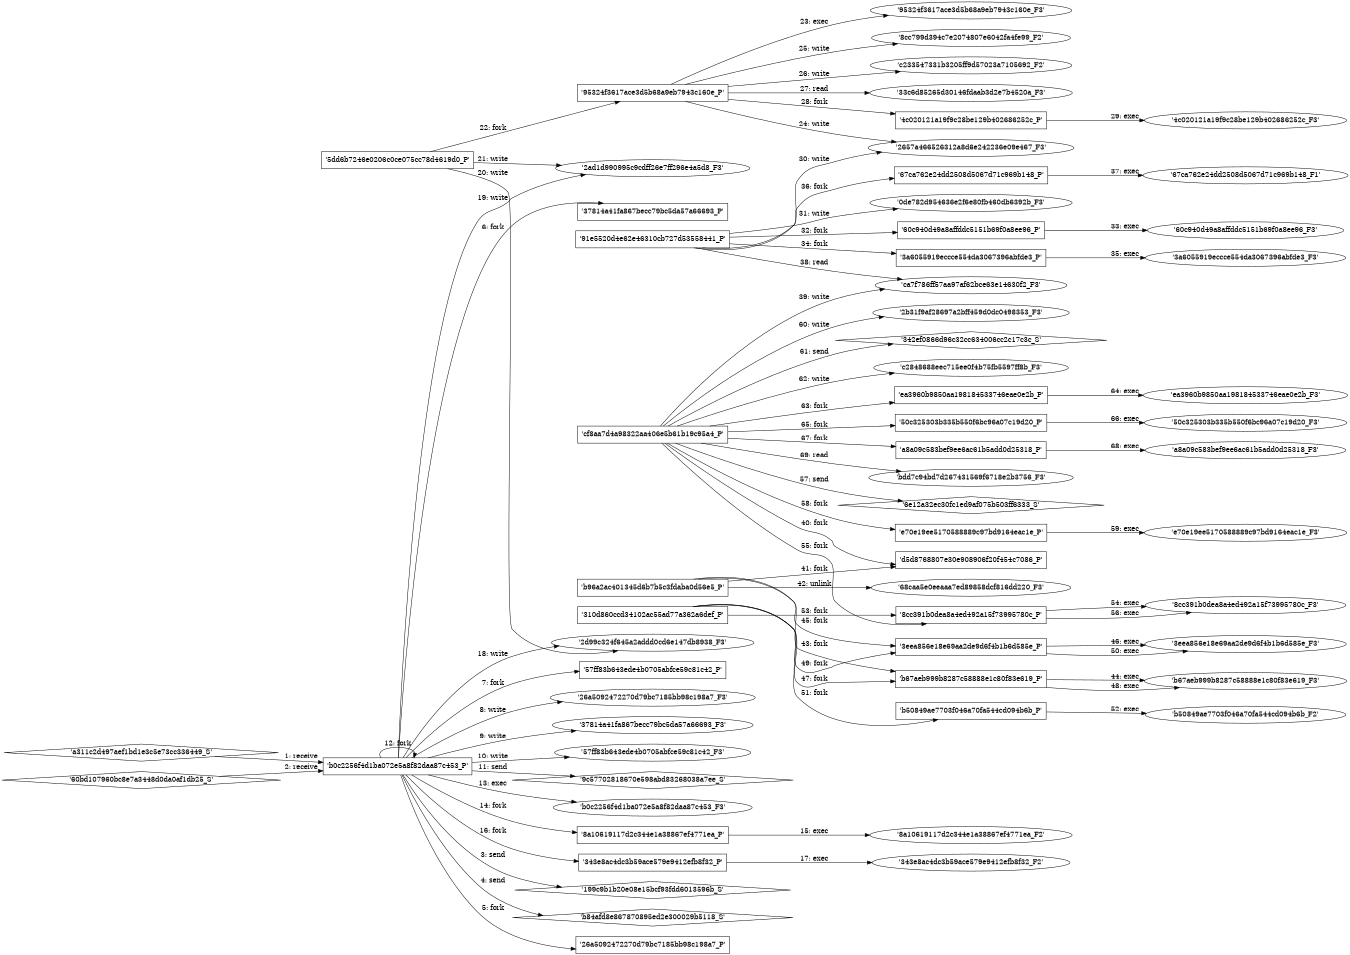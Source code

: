 digraph "D:\Learning\Paper\apt\基于CTI的攻击预警\Dataset\攻击图\ASGfromALLCTI\Threat Roundup for December 11 to December 18.dot" {
rankdir="LR"
size="9"
fixedsize="false"
splines="true"
nodesep=0.3
ranksep=0
fontsize=10
overlap="scalexy"
engine= "neato"
	"'b0c2256f4d1ba072e5a8f82daa87c453_P'" [node_type=Process shape=box]
	"'a311c2d497aef1bd1e3c5e73cc336449_S'" [node_type=Socket shape=diamond]
	"'a311c2d497aef1bd1e3c5e73cc336449_S'" -> "'b0c2256f4d1ba072e5a8f82daa87c453_P'" [label="1: receive"]
	"'b0c2256f4d1ba072e5a8f82daa87c453_P'" [node_type=Process shape=box]
	"'60bd107960bc8e7a3448d0da0af1db25_S'" [node_type=Socket shape=diamond]
	"'60bd107960bc8e7a3448d0da0af1db25_S'" -> "'b0c2256f4d1ba072e5a8f82daa87c453_P'" [label="2: receive"]
	"'199c9b1b20e08e15bcf93fdd6013596b_S'" [node_type=Socket shape=diamond]
	"'b0c2256f4d1ba072e5a8f82daa87c453_P'" [node_type=Process shape=box]
	"'b0c2256f4d1ba072e5a8f82daa87c453_P'" -> "'199c9b1b20e08e15bcf93fdd6013596b_S'" [label="3: send"]
	"'b84afd8e867870895ed2e300029b5118_S'" [node_type=Socket shape=diamond]
	"'b0c2256f4d1ba072e5a8f82daa87c453_P'" [node_type=Process shape=box]
	"'b0c2256f4d1ba072e5a8f82daa87c453_P'" -> "'b84afd8e867870895ed2e300029b5118_S'" [label="4: send"]
	"'b0c2256f4d1ba072e5a8f82daa87c453_P'" [node_type=Process shape=box]
	"'26a5092472270d79bc7185bb98c198a7_P'" [node_type=Process shape=box]
	"'b0c2256f4d1ba072e5a8f82daa87c453_P'" -> "'26a5092472270d79bc7185bb98c198a7_P'" [label="5: fork"]
	"'b0c2256f4d1ba072e5a8f82daa87c453_P'" [node_type=Process shape=box]
	"'37814a41fa867becc79bc5da57a66693_P'" [node_type=Process shape=box]
	"'b0c2256f4d1ba072e5a8f82daa87c453_P'" -> "'37814a41fa867becc79bc5da57a66693_P'" [label="6: fork"]
	"'b0c2256f4d1ba072e5a8f82daa87c453_P'" [node_type=Process shape=box]
	"'57ff83b643ede4b0705abfce59c81c42_P'" [node_type=Process shape=box]
	"'b0c2256f4d1ba072e5a8f82daa87c453_P'" -> "'57ff83b643ede4b0705abfce59c81c42_P'" [label="7: fork"]
	"'26a5092472270d79bc7185bb98c198a7_F3'" [node_type=file shape=ellipse]
	"'b0c2256f4d1ba072e5a8f82daa87c453_P'" [node_type=Process shape=box]
	"'b0c2256f4d1ba072e5a8f82daa87c453_P'" -> "'26a5092472270d79bc7185bb98c198a7_F3'" [label="8: write"]
	"'37814a41fa867becc79bc5da57a66693_F3'" [node_type=file shape=ellipse]
	"'b0c2256f4d1ba072e5a8f82daa87c453_P'" [node_type=Process shape=box]
	"'b0c2256f4d1ba072e5a8f82daa87c453_P'" -> "'37814a41fa867becc79bc5da57a66693_F3'" [label="9: write"]
	"'57ff83b643ede4b0705abfce59c81c42_F3'" [node_type=file shape=ellipse]
	"'b0c2256f4d1ba072e5a8f82daa87c453_P'" [node_type=Process shape=box]
	"'b0c2256f4d1ba072e5a8f82daa87c453_P'" -> "'57ff83b643ede4b0705abfce59c81c42_F3'" [label="10: write"]
	"'9c57702818670e598abd83268038a7ee_S'" [node_type=Socket shape=diamond]
	"'b0c2256f4d1ba072e5a8f82daa87c453_P'" [node_type=Process shape=box]
	"'b0c2256f4d1ba072e5a8f82daa87c453_P'" -> "'9c57702818670e598abd83268038a7ee_S'" [label="11: send"]
	"'b0c2256f4d1ba072e5a8f82daa87c453_P'" [node_type=Process shape=box]
	"'b0c2256f4d1ba072e5a8f82daa87c453_P'" [node_type=Process shape=box]
	"'b0c2256f4d1ba072e5a8f82daa87c453_P'" -> "'b0c2256f4d1ba072e5a8f82daa87c453_P'" [label="12: fork"]
	"'b0c2256f4d1ba072e5a8f82daa87c453_P'" [node_type=Process shape=box]
	"'b0c2256f4d1ba072e5a8f82daa87c453_F3'" [node_type=File shape=ellipse]
	"'b0c2256f4d1ba072e5a8f82daa87c453_P'" -> "'b0c2256f4d1ba072e5a8f82daa87c453_F3'" [label="13: exec"]
	"'b0c2256f4d1ba072e5a8f82daa87c453_P'" [node_type=Process shape=box]
	"'8a10619117d2c344e1a38867ef4771ea_P'" [node_type=Process shape=box]
	"'b0c2256f4d1ba072e5a8f82daa87c453_P'" -> "'8a10619117d2c344e1a38867ef4771ea_P'" [label="14: fork"]
	"'8a10619117d2c344e1a38867ef4771ea_P'" [node_type=Process shape=box]
	"'8a10619117d2c344e1a38867ef4771ea_F2'" [node_type=File shape=ellipse]
	"'8a10619117d2c344e1a38867ef4771ea_P'" -> "'8a10619117d2c344e1a38867ef4771ea_F2'" [label="15: exec"]
	"'b0c2256f4d1ba072e5a8f82daa87c453_P'" [node_type=Process shape=box]
	"'343e8ac4dc3b59ace579e9412efb8f32_P'" [node_type=Process shape=box]
	"'b0c2256f4d1ba072e5a8f82daa87c453_P'" -> "'343e8ac4dc3b59ace579e9412efb8f32_P'" [label="16: fork"]
	"'343e8ac4dc3b59ace579e9412efb8f32_P'" [node_type=Process shape=box]
	"'343e8ac4dc3b59ace579e9412efb8f32_F2'" [node_type=File shape=ellipse]
	"'343e8ac4dc3b59ace579e9412efb8f32_P'" -> "'343e8ac4dc3b59ace579e9412efb8f32_F2'" [label="17: exec"]
	"'2d99c324f645a2addd0cd6e147db8938_F3'" [node_type=file shape=ellipse]
	"'b0c2256f4d1ba072e5a8f82daa87c453_P'" [node_type=Process shape=box]
	"'b0c2256f4d1ba072e5a8f82daa87c453_P'" -> "'2d99c324f645a2addd0cd6e147db8938_F3'" [label="18: write"]
	"'2ad1d990995c9cdff26e7ff296e4a5d8_F3'" [node_type=file shape=ellipse]
	"'b0c2256f4d1ba072e5a8f82daa87c453_P'" [node_type=Process shape=box]
	"'b0c2256f4d1ba072e5a8f82daa87c453_P'" -> "'2ad1d990995c9cdff26e7ff296e4a5d8_F3'" [label="19: write"]
	"'2d99c324f645a2addd0cd6e147db8938_F3'" [node_type=file shape=ellipse]
	"'5dd6b7246e0206c0ce075cc78d4619d0_P'" [node_type=Process shape=box]
	"'5dd6b7246e0206c0ce075cc78d4619d0_P'" -> "'2d99c324f645a2addd0cd6e147db8938_F3'" [label="20: write"]
	"'2ad1d990995c9cdff26e7ff296e4a5d8_F3'" [node_type=file shape=ellipse]
	"'5dd6b7246e0206c0ce075cc78d4619d0_P'" [node_type=Process shape=box]
	"'5dd6b7246e0206c0ce075cc78d4619d0_P'" -> "'2ad1d990995c9cdff26e7ff296e4a5d8_F3'" [label="21: write"]
	"'5dd6b7246e0206c0ce075cc78d4619d0_P'" [node_type=Process shape=box]
	"'95324f3617ace3d5b68a9eb7943c160e_P'" [node_type=Process shape=box]
	"'5dd6b7246e0206c0ce075cc78d4619d0_P'" -> "'95324f3617ace3d5b68a9eb7943c160e_P'" [label="22: fork"]
	"'95324f3617ace3d5b68a9eb7943c160e_P'" [node_type=Process shape=box]
	"'95324f3617ace3d5b68a9eb7943c160e_F3'" [node_type=File shape=ellipse]
	"'95324f3617ace3d5b68a9eb7943c160e_P'" -> "'95324f3617ace3d5b68a9eb7943c160e_F3'" [label="23: exec"]
	"'2657a466526312a8d6e242236e09e467_F3'" [node_type=file shape=ellipse]
	"'95324f3617ace3d5b68a9eb7943c160e_P'" [node_type=Process shape=box]
	"'95324f3617ace3d5b68a9eb7943c160e_P'" -> "'2657a466526312a8d6e242236e09e467_F3'" [label="24: write"]
	"'8cc799d394c7e2074807e6042fa4fe99_F2'" [node_type=file shape=ellipse]
	"'95324f3617ace3d5b68a9eb7943c160e_P'" [node_type=Process shape=box]
	"'95324f3617ace3d5b68a9eb7943c160e_P'" -> "'8cc799d394c7e2074807e6042fa4fe99_F2'" [label="25: write"]
	"'c233547331b3205ff9d57023a7105692_F2'" [node_type=file shape=ellipse]
	"'95324f3617ace3d5b68a9eb7943c160e_P'" [node_type=Process shape=box]
	"'95324f3617ace3d5b68a9eb7943c160e_P'" -> "'c233547331b3205ff9d57023a7105692_F2'" [label="26: write"]
	"'33c6d85265d30146fdaab3d2e7b4520a_F3'" [node_type=file shape=ellipse]
	"'95324f3617ace3d5b68a9eb7943c160e_P'" [node_type=Process shape=box]
	"'95324f3617ace3d5b68a9eb7943c160e_P'" -> "'33c6d85265d30146fdaab3d2e7b4520a_F3'" [label="27: read"]
	"'95324f3617ace3d5b68a9eb7943c160e_P'" [node_type=Process shape=box]
	"'4c020121a19f9c28be129b402686252c_P'" [node_type=Process shape=box]
	"'95324f3617ace3d5b68a9eb7943c160e_P'" -> "'4c020121a19f9c28be129b402686252c_P'" [label="28: fork"]
	"'4c020121a19f9c28be129b402686252c_P'" [node_type=Process shape=box]
	"'4c020121a19f9c28be129b402686252c_F3'" [node_type=File shape=ellipse]
	"'4c020121a19f9c28be129b402686252c_P'" -> "'4c020121a19f9c28be129b402686252c_F3'" [label="29: exec"]
	"'2657a466526312a8d6e242236e09e467_F3'" [node_type=file shape=ellipse]
	"'91e5520d4e62e46310cb727d53558441_P'" [node_type=Process shape=box]
	"'91e5520d4e62e46310cb727d53558441_P'" -> "'2657a466526312a8d6e242236e09e467_F3'" [label="30: write"]
	"'0de782d954636e2f6e80fb460db6392b_F3'" [node_type=file shape=ellipse]
	"'91e5520d4e62e46310cb727d53558441_P'" [node_type=Process shape=box]
	"'91e5520d4e62e46310cb727d53558441_P'" -> "'0de782d954636e2f6e80fb460db6392b_F3'" [label="31: write"]
	"'91e5520d4e62e46310cb727d53558441_P'" [node_type=Process shape=box]
	"'60c940d49a8affddc5151b69f0a8ee96_P'" [node_type=Process shape=box]
	"'91e5520d4e62e46310cb727d53558441_P'" -> "'60c940d49a8affddc5151b69f0a8ee96_P'" [label="32: fork"]
	"'60c940d49a8affddc5151b69f0a8ee96_P'" [node_type=Process shape=box]
	"'60c940d49a8affddc5151b69f0a8ee96_F3'" [node_type=File shape=ellipse]
	"'60c940d49a8affddc5151b69f0a8ee96_P'" -> "'60c940d49a8affddc5151b69f0a8ee96_F3'" [label="33: exec"]
	"'91e5520d4e62e46310cb727d53558441_P'" [node_type=Process shape=box]
	"'3a6055919eccce554da3067396abfde3_P'" [node_type=Process shape=box]
	"'91e5520d4e62e46310cb727d53558441_P'" -> "'3a6055919eccce554da3067396abfde3_P'" [label="34: fork"]
	"'3a6055919eccce554da3067396abfde3_P'" [node_type=Process shape=box]
	"'3a6055919eccce554da3067396abfde3_F3'" [node_type=File shape=ellipse]
	"'3a6055919eccce554da3067396abfde3_P'" -> "'3a6055919eccce554da3067396abfde3_F3'" [label="35: exec"]
	"'91e5520d4e62e46310cb727d53558441_P'" [node_type=Process shape=box]
	"'67ca762e24dd2508d5067d71c969b148_P'" [node_type=Process shape=box]
	"'91e5520d4e62e46310cb727d53558441_P'" -> "'67ca762e24dd2508d5067d71c969b148_P'" [label="36: fork"]
	"'67ca762e24dd2508d5067d71c969b148_P'" [node_type=Process shape=box]
	"'67ca762e24dd2508d5067d71c969b148_F1'" [node_type=File shape=ellipse]
	"'67ca762e24dd2508d5067d71c969b148_P'" -> "'67ca762e24dd2508d5067d71c969b148_F1'" [label="37: exec"]
	"'ca7f786ff57aa97af62bce63e14630f2_F3'" [node_type=file shape=ellipse]
	"'91e5520d4e62e46310cb727d53558441_P'" [node_type=Process shape=box]
	"'91e5520d4e62e46310cb727d53558441_P'" -> "'ca7f786ff57aa97af62bce63e14630f2_F3'" [label="38: read"]
	"'ca7f786ff57aa97af62bce63e14630f2_F3'" [node_type=file shape=ellipse]
	"'cf8aa7d4a98322aa406e5b61b19c95a4_P'" [node_type=Process shape=box]
	"'cf8aa7d4a98322aa406e5b61b19c95a4_P'" -> "'ca7f786ff57aa97af62bce63e14630f2_F3'" [label="39: write"]
	"'cf8aa7d4a98322aa406e5b61b19c95a4_P'" [node_type=Process shape=box]
	"'d5d8768807e30e908906f20f454c7086_P'" [node_type=Process shape=box]
	"'cf8aa7d4a98322aa406e5b61b19c95a4_P'" -> "'d5d8768807e30e908906f20f454c7086_P'" [label="40: fork"]
	"'b96a2ac401345d6b7b5c3fdaba0d56e5_P'" [node_type=Process shape=box]
	"'d5d8768807e30e908906f20f454c7086_P'" [node_type=Process shape=box]
	"'b96a2ac401345d6b7b5c3fdaba0d56e5_P'" -> "'d5d8768807e30e908906f20f454c7086_P'" [label="41: fork"]
	"'68caa5e0eeaaa7ed89858dcf816dd220_F3'" [node_type=file shape=ellipse]
	"'b96a2ac401345d6b7b5c3fdaba0d56e5_P'" [node_type=Process shape=box]
	"'b96a2ac401345d6b7b5c3fdaba0d56e5_P'" -> "'68caa5e0eeaaa7ed89858dcf816dd220_F3'" [label="42: unlink"]
	"'b96a2ac401345d6b7b5c3fdaba0d56e5_P'" [node_type=Process shape=box]
	"'b67aeb999b8287c58888e1c80f83e619_P'" [node_type=Process shape=box]
	"'b96a2ac401345d6b7b5c3fdaba0d56e5_P'" -> "'b67aeb999b8287c58888e1c80f83e619_P'" [label="43: fork"]
	"'b67aeb999b8287c58888e1c80f83e619_P'" [node_type=Process shape=box]
	"'b67aeb999b8287c58888e1c80f83e619_F3'" [node_type=File shape=ellipse]
	"'b67aeb999b8287c58888e1c80f83e619_P'" -> "'b67aeb999b8287c58888e1c80f83e619_F3'" [label="44: exec"]
	"'b96a2ac401345d6b7b5c3fdaba0d56e5_P'" [node_type=Process shape=box]
	"'3eea856e18e69aa2de9d6f4b1b6d585e_P'" [node_type=Process shape=box]
	"'b96a2ac401345d6b7b5c3fdaba0d56e5_P'" -> "'3eea856e18e69aa2de9d6f4b1b6d585e_P'" [label="45: fork"]
	"'3eea856e18e69aa2de9d6f4b1b6d585e_P'" [node_type=Process shape=box]
	"'3eea856e18e69aa2de9d6f4b1b6d585e_F3'" [node_type=File shape=ellipse]
	"'3eea856e18e69aa2de9d6f4b1b6d585e_P'" -> "'3eea856e18e69aa2de9d6f4b1b6d585e_F3'" [label="46: exec"]
	"'310d860ccd34102ac55ad77a362a6def_P'" [node_type=Process shape=box]
	"'b67aeb999b8287c58888e1c80f83e619_P'" [node_type=Process shape=box]
	"'310d860ccd34102ac55ad77a362a6def_P'" -> "'b67aeb999b8287c58888e1c80f83e619_P'" [label="47: fork"]
	"'b67aeb999b8287c58888e1c80f83e619_P'" [node_type=Process shape=box]
	"'b67aeb999b8287c58888e1c80f83e619_F3'" [node_type=File shape=ellipse]
	"'b67aeb999b8287c58888e1c80f83e619_P'" -> "'b67aeb999b8287c58888e1c80f83e619_F3'" [label="48: exec"]
	"'310d860ccd34102ac55ad77a362a6def_P'" [node_type=Process shape=box]
	"'3eea856e18e69aa2de9d6f4b1b6d585e_P'" [node_type=Process shape=box]
	"'310d860ccd34102ac55ad77a362a6def_P'" -> "'3eea856e18e69aa2de9d6f4b1b6d585e_P'" [label="49: fork"]
	"'3eea856e18e69aa2de9d6f4b1b6d585e_P'" [node_type=Process shape=box]
	"'3eea856e18e69aa2de9d6f4b1b6d585e_F3'" [node_type=File shape=ellipse]
	"'3eea856e18e69aa2de9d6f4b1b6d585e_P'" -> "'3eea856e18e69aa2de9d6f4b1b6d585e_F3'" [label="50: exec"]
	"'310d860ccd34102ac55ad77a362a6def_P'" [node_type=Process shape=box]
	"'b50849ae7703f046a70fa544cd094b6b_P'" [node_type=Process shape=box]
	"'310d860ccd34102ac55ad77a362a6def_P'" -> "'b50849ae7703f046a70fa544cd094b6b_P'" [label="51: fork"]
	"'b50849ae7703f046a70fa544cd094b6b_P'" [node_type=Process shape=box]
	"'b50849ae7703f046a70fa544cd094b6b_F2'" [node_type=File shape=ellipse]
	"'b50849ae7703f046a70fa544cd094b6b_P'" -> "'b50849ae7703f046a70fa544cd094b6b_F2'" [label="52: exec"]
	"'310d860ccd34102ac55ad77a362a6def_P'" [node_type=Process shape=box]
	"'8cc391b0dea8a4ed492a15f73995780c_P'" [node_type=Process shape=box]
	"'310d860ccd34102ac55ad77a362a6def_P'" -> "'8cc391b0dea8a4ed492a15f73995780c_P'" [label="53: fork"]
	"'8cc391b0dea8a4ed492a15f73995780c_P'" [node_type=Process shape=box]
	"'8cc391b0dea8a4ed492a15f73995780c_F3'" [node_type=File shape=ellipse]
	"'8cc391b0dea8a4ed492a15f73995780c_P'" -> "'8cc391b0dea8a4ed492a15f73995780c_F3'" [label="54: exec"]
	"'cf8aa7d4a98322aa406e5b61b19c95a4_P'" [node_type=Process shape=box]
	"'8cc391b0dea8a4ed492a15f73995780c_P'" [node_type=Process shape=box]
	"'cf8aa7d4a98322aa406e5b61b19c95a4_P'" -> "'8cc391b0dea8a4ed492a15f73995780c_P'" [label="55: fork"]
	"'8cc391b0dea8a4ed492a15f73995780c_P'" [node_type=Process shape=box]
	"'8cc391b0dea8a4ed492a15f73995780c_F3'" [node_type=File shape=ellipse]
	"'8cc391b0dea8a4ed492a15f73995780c_P'" -> "'8cc391b0dea8a4ed492a15f73995780c_F3'" [label="56: exec"]
	"'6e12a32ec30fc1ed9af075b503ff6333_S'" [node_type=Socket shape=diamond]
	"'cf8aa7d4a98322aa406e5b61b19c95a4_P'" [node_type=Process shape=box]
	"'cf8aa7d4a98322aa406e5b61b19c95a4_P'" -> "'6e12a32ec30fc1ed9af075b503ff6333_S'" [label="57: send"]
	"'cf8aa7d4a98322aa406e5b61b19c95a4_P'" [node_type=Process shape=box]
	"'e70e19ee5170588889c97bd9164eac1e_P'" [node_type=Process shape=box]
	"'cf8aa7d4a98322aa406e5b61b19c95a4_P'" -> "'e70e19ee5170588889c97bd9164eac1e_P'" [label="58: fork"]
	"'e70e19ee5170588889c97bd9164eac1e_P'" [node_type=Process shape=box]
	"'e70e19ee5170588889c97bd9164eac1e_F3'" [node_type=File shape=ellipse]
	"'e70e19ee5170588889c97bd9164eac1e_P'" -> "'e70e19ee5170588889c97bd9164eac1e_F3'" [label="59: exec"]
	"'2b31f9af28697a2bff459d0dc0498353_F3'" [node_type=file shape=ellipse]
	"'cf8aa7d4a98322aa406e5b61b19c95a4_P'" [node_type=Process shape=box]
	"'cf8aa7d4a98322aa406e5b61b19c95a4_P'" -> "'2b31f9af28697a2bff459d0dc0498353_F3'" [label="60: write"]
	"'342ef0866d96c32cc634006cc2c17c3c_S'" [node_type=Socket shape=diamond]
	"'cf8aa7d4a98322aa406e5b61b19c95a4_P'" [node_type=Process shape=box]
	"'cf8aa7d4a98322aa406e5b61b19c95a4_P'" -> "'342ef0866d96c32cc634006cc2c17c3c_S'" [label="61: send"]
	"'c2848688eec715ee0f4b75fb5597ff8b_F3'" [node_type=file shape=ellipse]
	"'cf8aa7d4a98322aa406e5b61b19c95a4_P'" [node_type=Process shape=box]
	"'cf8aa7d4a98322aa406e5b61b19c95a4_P'" -> "'c2848688eec715ee0f4b75fb5597ff8b_F3'" [label="62: write"]
	"'cf8aa7d4a98322aa406e5b61b19c95a4_P'" [node_type=Process shape=box]
	"'ea3960b9850aa198184533746eae0e2b_P'" [node_type=Process shape=box]
	"'cf8aa7d4a98322aa406e5b61b19c95a4_P'" -> "'ea3960b9850aa198184533746eae0e2b_P'" [label="63: fork"]
	"'ea3960b9850aa198184533746eae0e2b_P'" [node_type=Process shape=box]
	"'ea3960b9850aa198184533746eae0e2b_F3'" [node_type=File shape=ellipse]
	"'ea3960b9850aa198184533746eae0e2b_P'" -> "'ea3960b9850aa198184533746eae0e2b_F3'" [label="64: exec"]
	"'cf8aa7d4a98322aa406e5b61b19c95a4_P'" [node_type=Process shape=box]
	"'50c325303b335b550f6bc96a07c19d20_P'" [node_type=Process shape=box]
	"'cf8aa7d4a98322aa406e5b61b19c95a4_P'" -> "'50c325303b335b550f6bc96a07c19d20_P'" [label="65: fork"]
	"'50c325303b335b550f6bc96a07c19d20_P'" [node_type=Process shape=box]
	"'50c325303b335b550f6bc96a07c19d20_F3'" [node_type=File shape=ellipse]
	"'50c325303b335b550f6bc96a07c19d20_P'" -> "'50c325303b335b550f6bc96a07c19d20_F3'" [label="66: exec"]
	"'cf8aa7d4a98322aa406e5b61b19c95a4_P'" [node_type=Process shape=box]
	"'a8a09c583bef9ee6ac61b5add0d25318_P'" [node_type=Process shape=box]
	"'cf8aa7d4a98322aa406e5b61b19c95a4_P'" -> "'a8a09c583bef9ee6ac61b5add0d25318_P'" [label="67: fork"]
	"'a8a09c583bef9ee6ac61b5add0d25318_P'" [node_type=Process shape=box]
	"'a8a09c583bef9ee6ac61b5add0d25318_F3'" [node_type=File shape=ellipse]
	"'a8a09c583bef9ee6ac61b5add0d25318_P'" -> "'a8a09c583bef9ee6ac61b5add0d25318_F3'" [label="68: exec"]
	"'bdd7c94bd7d267431569f6718e2b3756_F3'" [node_type=file shape=ellipse]
	"'cf8aa7d4a98322aa406e5b61b19c95a4_P'" [node_type=Process shape=box]
	"'cf8aa7d4a98322aa406e5b61b19c95a4_P'" -> "'bdd7c94bd7d267431569f6718e2b3756_F3'" [label="69: read"]
}
